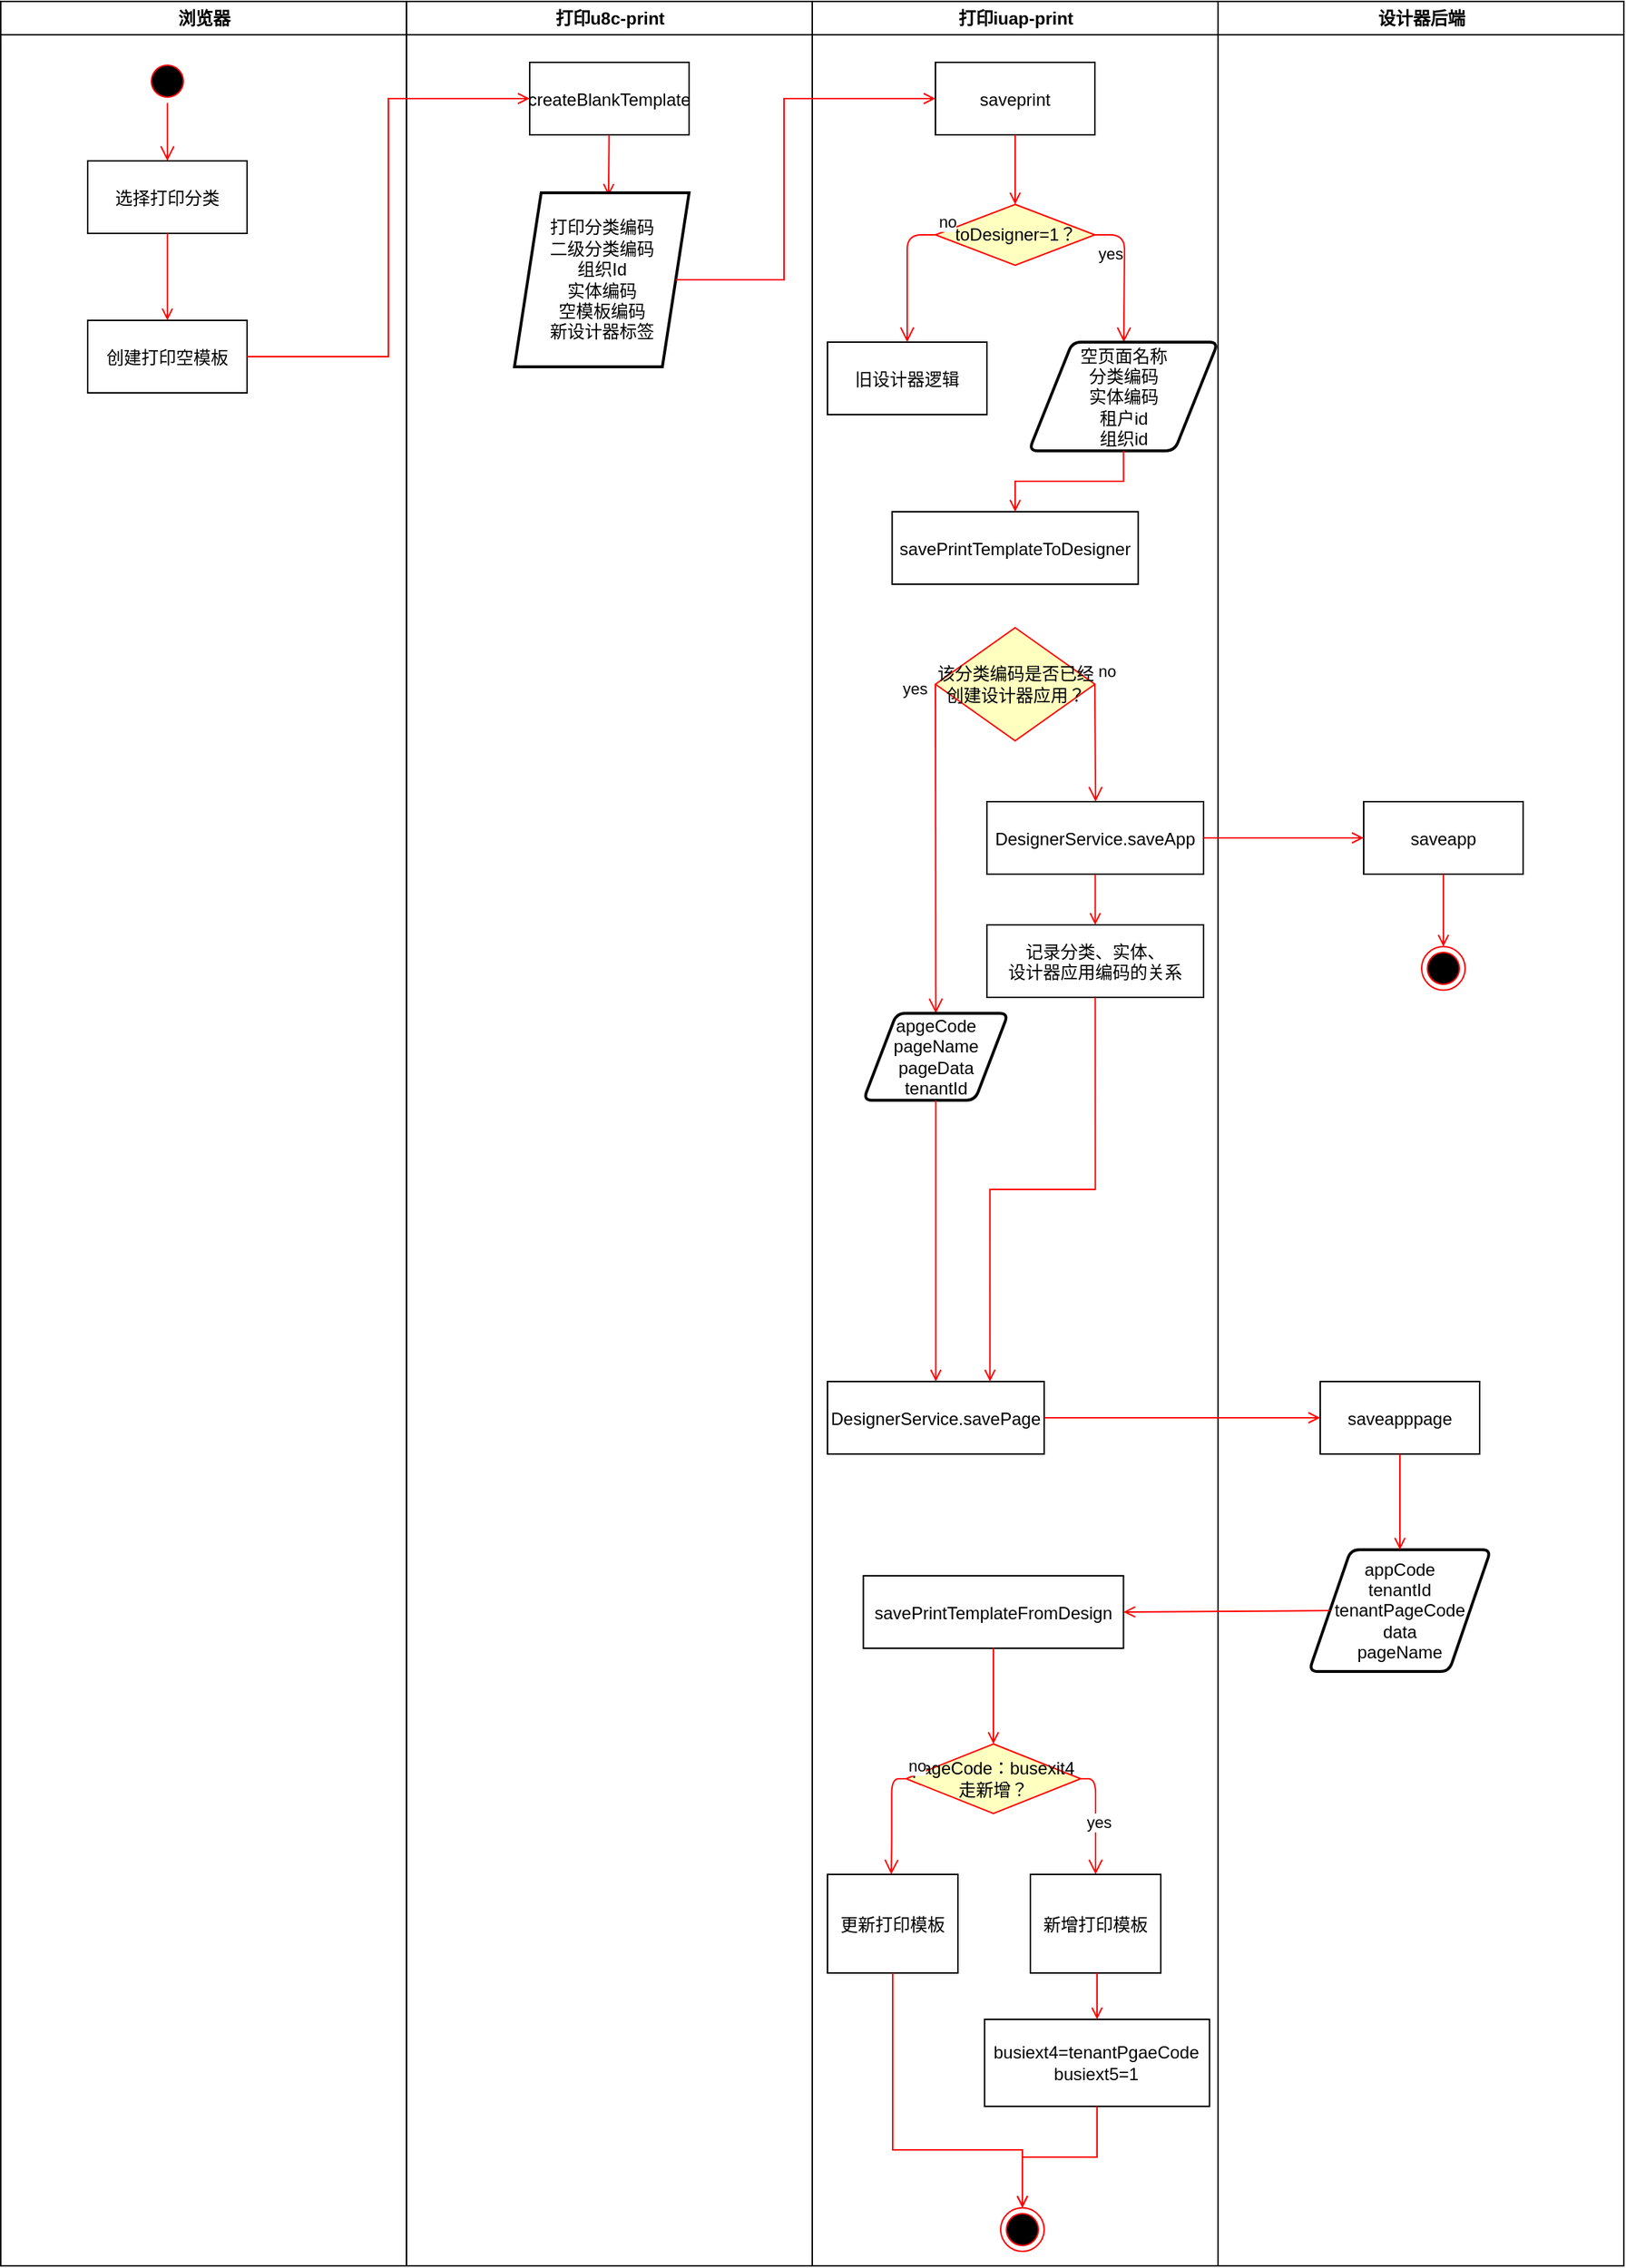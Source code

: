 <mxfile version="13.6.9" type="github">
  <diagram name="Page-1" id="e7e014a7-5840-1c2e-5031-d8a46d1fe8dd">
    <mxGraphModel dx="946" dy="646" grid="1" gridSize="10" guides="1" tooltips="1" connect="1" arrows="1" fold="1" page="1" pageScale="1" pageWidth="1169" pageHeight="826" background="#ffffff" math="0" shadow="0">
      <root>
        <mxCell id="0" />
        <mxCell id="1" parent="0" />
        <mxCell id="2" value="浏览器" style="swimlane;whiteSpace=wrap" parent="1" vertex="1">
          <mxGeometry x="159.5" y="128" width="280" height="1562" as="geometry" />
        </mxCell>
        <mxCell id="5" value="" style="ellipse;shape=startState;fillColor=#000000;strokeColor=#ff0000;" parent="2" vertex="1">
          <mxGeometry x="100" y="40" width="30" height="30" as="geometry" />
        </mxCell>
        <mxCell id="6" value="" style="edgeStyle=elbowEdgeStyle;elbow=horizontal;verticalAlign=bottom;endArrow=open;endSize=8;strokeColor=#FF0000;endFill=1;rounded=0" parent="2" source="5" target="7" edge="1">
          <mxGeometry x="100" y="40" as="geometry">
            <mxPoint x="115" y="110" as="targetPoint" />
          </mxGeometry>
        </mxCell>
        <mxCell id="7" value="选择打印分类" style="" parent="2" vertex="1">
          <mxGeometry x="60" y="110" width="110" height="50" as="geometry" />
        </mxCell>
        <mxCell id="8" value="创建打印空模板" style="" parent="2" vertex="1">
          <mxGeometry x="60" y="220" width="110" height="50" as="geometry" />
        </mxCell>
        <mxCell id="9" value="" style="endArrow=open;strokeColor=#FF0000;endFill=1;rounded=0" parent="2" source="7" target="8" edge="1">
          <mxGeometry relative="1" as="geometry" />
        </mxCell>
        <mxCell id="3" value="打印u8c-print" style="swimlane;whiteSpace=wrap" parent="1" vertex="1">
          <mxGeometry x="439.5" y="128" width="280" height="1562" as="geometry" />
        </mxCell>
        <mxCell id="15" value="createBlankTemplate" style="" parent="3" vertex="1">
          <mxGeometry x="85" y="42" width="110" height="50" as="geometry" />
        </mxCell>
        <mxCell id="17" value="" style="endArrow=open;strokeColor=#FF0000;endFill=1;rounded=0;entryX=0.539;entryY=0.017;entryDx=0;entryDy=0;entryPerimeter=0;" parent="3" source="15" target="o-uOi7TiuWNH93SQb8QF-47" edge="1">
          <mxGeometry relative="1" as="geometry">
            <mxPoint x="75" y="220" as="targetPoint" />
          </mxGeometry>
        </mxCell>
        <mxCell id="o-uOi7TiuWNH93SQb8QF-47" value="打印分类编码&lt;br&gt;二级分类编码&lt;br&gt;组织Id&lt;br&gt;实体编码&lt;br&gt;空模板编码&lt;br&gt;新设计器标签" style="shape=parallelogram;html=1;strokeWidth=2;perimeter=parallelogramPerimeter;whiteSpace=wrap;rounded=1;arcSize=0;size=0.153;" vertex="1" parent="3">
          <mxGeometry x="74.5" y="132" width="120.5" height="120" as="geometry" />
        </mxCell>
        <mxCell id="4" value="打印iuap-print" style="swimlane;whiteSpace=wrap" parent="1" vertex="1">
          <mxGeometry x="719.5" y="128" width="280" height="1562" as="geometry">
            <mxRectangle x="724.5" y="128" width="110" height="23" as="alternateBounds" />
          </mxGeometry>
        </mxCell>
        <mxCell id="o-uOi7TiuWNH93SQb8QF-48" value="saveprint" style="" vertex="1" parent="4">
          <mxGeometry x="85" y="42" width="110" height="50" as="geometry" />
        </mxCell>
        <mxCell id="o-uOi7TiuWNH93SQb8QF-51" value="toDesigner=1？" style="rhombus;whiteSpace=wrap;html=1;fillColor=#ffffc0;strokeColor=#ff0000;" vertex="1" parent="4">
          <mxGeometry x="85" y="140" width="110" height="42" as="geometry" />
        </mxCell>
        <mxCell id="o-uOi7TiuWNH93SQb8QF-53" value="yes" style="html=1;align=left;verticalAlign=top;endArrow=open;endSize=8;strokeColor=#ff0000;exitX=1;exitY=0.5;exitDx=0;exitDy=0;entryX=0.5;entryY=0;entryDx=0;entryDy=0;edgeStyle=orthogonalEdgeStyle;" edge="1" source="o-uOi7TiuWNH93SQb8QF-51" parent="4">
          <mxGeometry x="-1" relative="1" as="geometry">
            <mxPoint x="215" y="235" as="targetPoint" />
          </mxGeometry>
        </mxCell>
        <mxCell id="o-uOi7TiuWNH93SQb8QF-54" value="旧设计器逻辑" style="" vertex="1" parent="4">
          <mxGeometry x="10.5" y="235" width="110" height="50" as="geometry" />
        </mxCell>
        <mxCell id="o-uOi7TiuWNH93SQb8QF-55" value="no" style="html=1;align=left;verticalAlign=bottom;endArrow=open;endSize=8;strokeColor=#ff0000;exitX=0;exitY=0.5;exitDx=0;exitDy=0;entryX=0.5;entryY=0;entryDx=0;entryDy=0;edgeStyle=orthogonalEdgeStyle;" edge="1" parent="4" source="o-uOi7TiuWNH93SQb8QF-51" target="o-uOi7TiuWNH93SQb8QF-54">
          <mxGeometry x="-1" relative="1" as="geometry">
            <mxPoint x="280" y="161" as="targetPoint" />
            <mxPoint x="195" y="160" as="sourcePoint" />
          </mxGeometry>
        </mxCell>
        <mxCell id="o-uOi7TiuWNH93SQb8QF-56" value="" style="endArrow=open;strokeColor=#FF0000;endFill=1;rounded=0;entryX=0.5;entryY=0;entryDx=0;entryDy=0;exitX=0.5;exitY=1;exitDx=0;exitDy=0;" edge="1" parent="4" source="o-uOi7TiuWNH93SQb8QF-48" target="o-uOi7TiuWNH93SQb8QF-51">
          <mxGeometry relative="1" as="geometry">
            <mxPoint x="-130.205" y="102" as="sourcePoint" />
            <mxPoint x="-130.551" y="144.04" as="targetPoint" />
          </mxGeometry>
        </mxCell>
        <mxCell id="o-uOi7TiuWNH93SQb8QF-58" value="空页面名称&lt;br&gt;分类编码&lt;br&gt;实体编码&lt;br&gt;租户id&lt;br&gt;组织id" style="shape=parallelogram;html=1;strokeWidth=2;perimeter=parallelogramPerimeter;whiteSpace=wrap;rounded=1;arcSize=12;size=0.23;" vertex="1" parent="4">
          <mxGeometry x="149.5" y="235" width="130.5" height="75" as="geometry" />
        </mxCell>
        <mxCell id="o-uOi7TiuWNH93SQb8QF-59" value="savePrintTemplateToDesigner" style="" vertex="1" parent="4">
          <mxGeometry x="55.13" y="352" width="169.75" height="50" as="geometry" />
        </mxCell>
        <mxCell id="o-uOi7TiuWNH93SQb8QF-60" value="" style="endArrow=open;strokeColor=#FF0000;endFill=1;rounded=0;entryX=0.5;entryY=0;entryDx=0;entryDy=0;exitX=0.5;exitY=1;exitDx=0;exitDy=0;edgeStyle=orthogonalEdgeStyle;" edge="1" parent="4" source="o-uOi7TiuWNH93SQb8QF-58" target="o-uOi7TiuWNH93SQb8QF-59">
          <mxGeometry relative="1" as="geometry">
            <mxPoint x="-84.217" y="202" as="sourcePoint" />
            <mxPoint x="95" y="77" as="targetPoint" />
          </mxGeometry>
        </mxCell>
        <mxCell id="o-uOi7TiuWNH93SQb8QF-61" value="该分类编码是否已经创建设计器应用？" style="rhombus;whiteSpace=wrap;html=1;fillColor=#ffffc0;strokeColor=#ff0000;" vertex="1" parent="4">
          <mxGeometry x="85" y="432" width="110" height="78" as="geometry" />
        </mxCell>
        <mxCell id="o-uOi7TiuWNH93SQb8QF-62" value="no" style="html=1;align=left;verticalAlign=bottom;endArrow=open;endSize=8;strokeColor=#ff0000;exitX=1;exitY=0.5;exitDx=0;exitDy=0;" edge="1" source="o-uOi7TiuWNH93SQb8QF-61" parent="4">
          <mxGeometry x="-1" relative="1" as="geometry">
            <mxPoint x="195.5" y="552" as="targetPoint" />
          </mxGeometry>
        </mxCell>
        <mxCell id="o-uOi7TiuWNH93SQb8QF-63" value="yes" style="html=1;align=left;verticalAlign=top;endArrow=open;endSize=8;strokeColor=#ff0000;exitX=0;exitY=0.5;exitDx=0;exitDy=0;entryX=0.5;entryY=0;entryDx=0;entryDy=0;" edge="1" source="o-uOi7TiuWNH93SQb8QF-61" parent="4" target="o-uOi7TiuWNH93SQb8QF-73">
          <mxGeometry x="-1" y="-27" relative="1" as="geometry">
            <mxPoint x="140" y="532" as="targetPoint" />
            <mxPoint x="2" y="-10" as="offset" />
          </mxGeometry>
        </mxCell>
        <mxCell id="o-uOi7TiuWNH93SQb8QF-64" value="DesignerService.savePage" style="" vertex="1" parent="4">
          <mxGeometry x="10.5" y="952" width="149.5" height="50" as="geometry" />
        </mxCell>
        <mxCell id="o-uOi7TiuWNH93SQb8QF-65" value="DesignerService.saveApp" style="" vertex="1" parent="4">
          <mxGeometry x="120.5" y="552" width="149.5" height="50" as="geometry" />
        </mxCell>
        <mxCell id="o-uOi7TiuWNH93SQb8QF-66" value="" style="endArrow=open;strokeColor=#FF0000;endFill=1;rounded=0;entryX=0.5;entryY=0;entryDx=0;entryDy=0;exitX=0.5;exitY=1;exitDx=0;exitDy=0;" edge="1" parent="4" source="o-uOi7TiuWNH93SQb8QF-65" target="o-uOi7TiuWNH93SQb8QF-67">
          <mxGeometry relative="1" as="geometry">
            <mxPoint x="225.5" y="622" as="sourcePoint" />
            <mxPoint x="165" y="660" as="targetPoint" />
          </mxGeometry>
        </mxCell>
        <mxCell id="o-uOi7TiuWNH93SQb8QF-67" value="记录分类、实体、&#xa;设计器应用编码的关系" style="" vertex="1" parent="4">
          <mxGeometry x="120.5" y="637" width="149.5" height="50" as="geometry" />
        </mxCell>
        <mxCell id="o-uOi7TiuWNH93SQb8QF-68" value="" style="endArrow=open;strokeColor=#FF0000;endFill=1;rounded=0;entryX=0.75;entryY=0;entryDx=0;entryDy=0;exitX=0.5;exitY=1;exitDx=0;exitDy=0;edgeStyle=orthogonalEdgeStyle;" edge="1" parent="4" source="o-uOi7TiuWNH93SQb8QF-67" target="o-uOi7TiuWNH93SQb8QF-64">
          <mxGeometry relative="1" as="geometry">
            <mxPoint x="205.25" y="612" as="sourcePoint" />
            <mxPoint x="205.25" y="642" as="targetPoint" />
          </mxGeometry>
        </mxCell>
        <mxCell id="o-uOi7TiuWNH93SQb8QF-73" value="apgeCode&lt;br&gt;pageName&lt;br&gt;pageData&lt;br&gt;tenantId" style="shape=parallelogram;html=1;strokeWidth=2;perimeter=parallelogramPerimeter;whiteSpace=wrap;rounded=1;arcSize=12;size=0.23;" vertex="1" parent="4">
          <mxGeometry x="35.25" y="698" width="100" height="60" as="geometry" />
        </mxCell>
        <mxCell id="o-uOi7TiuWNH93SQb8QF-74" value="" style="endArrow=open;strokeColor=#FF0000;endFill=1;rounded=0;entryX=0.5;entryY=0;entryDx=0;entryDy=0;" edge="1" parent="4" source="o-uOi7TiuWNH93SQb8QF-73" target="o-uOi7TiuWNH93SQb8QF-64">
          <mxGeometry relative="1" as="geometry">
            <mxPoint x="205.25" y="697" as="sourcePoint" />
            <mxPoint x="132.625" y="962" as="targetPoint" />
          </mxGeometry>
        </mxCell>
        <mxCell id="o-uOi7TiuWNH93SQb8QF-75" value="savePrintTemplateFromDesign" style="" vertex="1" parent="4">
          <mxGeometry x="35.25" y="1086" width="179.5" height="50" as="geometry" />
        </mxCell>
        <mxCell id="o-uOi7TiuWNH93SQb8QF-79" value="pageCode：busexit4走新增？" style="rhombus;whiteSpace=wrap;html=1;fillColor=#ffffc0;strokeColor=#ff0000;" vertex="1" parent="4">
          <mxGeometry x="64.75" y="1202" width="120.5" height="48" as="geometry" />
        </mxCell>
        <mxCell id="o-uOi7TiuWNH93SQb8QF-80" value="no" style="edgeStyle=orthogonalEdgeStyle;html=1;align=left;verticalAlign=bottom;endArrow=open;endSize=8;strokeColor=#ff0000;exitX=0;exitY=0.5;exitDx=0;exitDy=0;" edge="1" source="o-uOi7TiuWNH93SQb8QF-79" parent="4">
          <mxGeometry x="-1" relative="1" as="geometry">
            <mxPoint x="54.5" y="1292" as="targetPoint" />
          </mxGeometry>
        </mxCell>
        <mxCell id="o-uOi7TiuWNH93SQb8QF-81" value="yes" style="html=1;align=left;verticalAlign=top;endArrow=open;endSize=8;strokeColor=#ff0000;exitX=1;exitY=0.5;exitDx=0;exitDy=0;entryX=0.5;entryY=0;entryDx=0;entryDy=0;edgeStyle=orthogonalEdgeStyle;" edge="1" source="o-uOi7TiuWNH93SQb8QF-79" parent="4" target="o-uOi7TiuWNH93SQb8QF-84">
          <mxGeometry x="-1" y="-27" relative="1" as="geometry">
            <mxPoint x="120.5" y="1302" as="targetPoint" />
            <mxPoint x="2" y="-10" as="offset" />
          </mxGeometry>
        </mxCell>
        <mxCell id="o-uOi7TiuWNH93SQb8QF-82" value="" style="endArrow=open;strokeColor=#FF0000;endFill=1;rounded=0;entryX=0.5;entryY=0;entryDx=0;entryDy=0;exitX=0.5;exitY=1;exitDx=0;exitDy=0;" edge="1" parent="4" source="o-uOi7TiuWNH93SQb8QF-75" target="o-uOi7TiuWNH93SQb8QF-79">
          <mxGeometry relative="1" as="geometry">
            <mxPoint x="367.182" y="1120" as="sourcePoint" />
            <mxPoint x="224.75" y="1121" as="targetPoint" />
          </mxGeometry>
        </mxCell>
        <mxCell id="o-uOi7TiuWNH93SQb8QF-83" value="更新打印模板" style="" vertex="1" parent="4">
          <mxGeometry x="10.5" y="1292" width="90" height="68" as="geometry" />
        </mxCell>
        <mxCell id="o-uOi7TiuWNH93SQb8QF-84" value="新增打印模板" style="" vertex="1" parent="4">
          <mxGeometry x="150.5" y="1292" width="90" height="68" as="geometry" />
        </mxCell>
        <mxCell id="o-uOi7TiuWNH93SQb8QF-85" value="busiext4=tenantPgaeCode&lt;br&gt;busiext5=1" style="whiteSpace=wrap;html=1;" vertex="1" parent="4">
          <mxGeometry x="118.88" y="1392" width="155.25" height="60" as="geometry" />
        </mxCell>
        <mxCell id="o-uOi7TiuWNH93SQb8QF-87" value="" style="endArrow=open;strokeColor=#FF0000;endFill=1;rounded=0;entryX=0.5;entryY=0;entryDx=0;entryDy=0;exitX=0.5;exitY=1;exitDx=0;exitDy=0;" edge="1" parent="4" target="o-uOi7TiuWNH93SQb8QF-85">
          <mxGeometry relative="1" as="geometry">
            <mxPoint x="196.5" y="1360" as="sourcePoint" />
            <mxPoint x="178.625" y="1392" as="targetPoint" />
          </mxGeometry>
        </mxCell>
        <mxCell id="o-uOi7TiuWNH93SQb8QF-96" value="" style="ellipse;html=1;shape=endState;fillColor=#000000;strokeColor=#ff0000;" vertex="1" parent="4">
          <mxGeometry x="130" y="1522" width="30" height="30" as="geometry" />
        </mxCell>
        <mxCell id="o-uOi7TiuWNH93SQb8QF-97" value="" style="endArrow=open;strokeColor=#FF0000;endFill=1;rounded=0;entryX=0.5;entryY=0;entryDx=0;entryDy=0;exitX=0.5;exitY=1;exitDx=0;exitDy=0;edgeStyle=orthogonalEdgeStyle;" edge="1" parent="4" target="o-uOi7TiuWNH93SQb8QF-96" source="o-uOi7TiuWNH93SQb8QF-85">
          <mxGeometry relative="1" as="geometry">
            <mxPoint x="145" y="1472" as="sourcePoint" />
            <mxPoint x="-899.5" y="1329" as="targetPoint" />
          </mxGeometry>
        </mxCell>
        <mxCell id="o-uOi7TiuWNH93SQb8QF-98" value="" style="endArrow=open;strokeColor=#FF0000;endFill=1;rounded=0;entryX=0.5;entryY=0;entryDx=0;entryDy=0;exitX=0.5;exitY=1;exitDx=0;exitDy=0;edgeStyle=orthogonalEdgeStyle;" edge="1" parent="4">
          <mxGeometry relative="1" as="geometry">
            <mxPoint x="55.5" y="1360" as="sourcePoint" />
            <mxPoint x="145" y="1522" as="targetPoint" />
            <Array as="points">
              <mxPoint x="56" y="1482" />
              <mxPoint x="145" y="1482" />
            </Array>
          </mxGeometry>
        </mxCell>
        <mxCell id="20" value="" style="endArrow=open;strokeColor=#FF0000;endFill=1;rounded=0;entryX=0;entryY=0.5;entryDx=0;entryDy=0;exitX=1;exitY=0.5;exitDx=0;exitDy=0;edgeStyle=orthogonalEdgeStyle;" parent="1" source="8" target="15" edge="1">
          <mxGeometry relative="1" as="geometry">
            <mxPoint x="329.5" y="478" as="sourcePoint" />
          </mxGeometry>
        </mxCell>
        <mxCell id="o-uOi7TiuWNH93SQb8QF-41" value="设计器后端" style="swimlane;whiteSpace=wrap" vertex="1" parent="1">
          <mxGeometry x="999.5" y="128" width="280" height="1562" as="geometry">
            <mxRectangle x="724.5" y="128" width="110" height="23" as="alternateBounds" />
          </mxGeometry>
        </mxCell>
        <mxCell id="o-uOi7TiuWNH93SQb8QF-69" value="saveapppage" style="" vertex="1" parent="o-uOi7TiuWNH93SQb8QF-41">
          <mxGeometry x="70.5" y="952" width="110" height="50" as="geometry" />
        </mxCell>
        <mxCell id="o-uOi7TiuWNH93SQb8QF-76" value="appCode&lt;br&gt;tenantId&lt;br&gt;tenantPageCode&lt;br&gt;data&lt;br&gt;pageName" style="shape=parallelogram;html=1;strokeWidth=2;perimeter=parallelogramPerimeter;whiteSpace=wrap;rounded=1;arcSize=12;size=0.23;" vertex="1" parent="o-uOi7TiuWNH93SQb8QF-41">
          <mxGeometry x="62.75" y="1068" width="125.5" height="84" as="geometry" />
        </mxCell>
        <mxCell id="o-uOi7TiuWNH93SQb8QF-77" value="" style="endArrow=open;strokeColor=#FF0000;endFill=1;rounded=0;entryX=0.5;entryY=0;entryDx=0;entryDy=0;exitX=0.5;exitY=1;exitDx=0;exitDy=0;" edge="1" parent="o-uOi7TiuWNH93SQb8QF-41" source="o-uOi7TiuWNH93SQb8QF-69" target="o-uOi7TiuWNH93SQb8QF-76">
          <mxGeometry relative="1" as="geometry">
            <mxPoint x="-110" y="987" as="sourcePoint" />
            <mxPoint x="80.5" y="987" as="targetPoint" />
          </mxGeometry>
        </mxCell>
        <mxCell id="o-uOi7TiuWNH93SQb8QF-88" value="saveapp" style="" vertex="1" parent="o-uOi7TiuWNH93SQb8QF-41">
          <mxGeometry x="100.5" y="552" width="110" height="50" as="geometry" />
        </mxCell>
        <mxCell id="o-uOi7TiuWNH93SQb8QF-94" value="" style="ellipse;html=1;shape=endState;fillColor=#000000;strokeColor=#ff0000;" vertex="1" parent="o-uOi7TiuWNH93SQb8QF-41">
          <mxGeometry x="140.5" y="652" width="30" height="30" as="geometry" />
        </mxCell>
        <mxCell id="o-uOi7TiuWNH93SQb8QF-95" value="" style="endArrow=open;strokeColor=#FF0000;endFill=1;rounded=0;entryX=0.5;entryY=0;entryDx=0;entryDy=0;exitX=0.5;exitY=1;exitDx=0;exitDy=0;" edge="1" parent="o-uOi7TiuWNH93SQb8QF-41" source="o-uOi7TiuWNH93SQb8QF-88" target="o-uOi7TiuWNH93SQb8QF-94">
          <mxGeometry relative="1" as="geometry">
            <mxPoint y="587" as="sourcePoint" />
            <mxPoint x="110.5" y="587" as="targetPoint" />
          </mxGeometry>
        </mxCell>
        <mxCell id="o-uOi7TiuWNH93SQb8QF-50" value="" style="endArrow=open;strokeColor=#FF0000;endFill=1;rounded=0;entryX=0;entryY=0.5;entryDx=0;entryDy=0;exitX=1;exitY=0.5;exitDx=0;exitDy=0;edgeStyle=orthogonalEdgeStyle;" edge="1" parent="1" source="o-uOi7TiuWNH93SQb8QF-47" target="o-uOi7TiuWNH93SQb8QF-48">
          <mxGeometry relative="1" as="geometry">
            <mxPoint x="339.5" y="383" as="sourcePoint" />
            <mxPoint x="534.5" y="205" as="targetPoint" />
            <Array as="points">
              <mxPoint x="700" y="320" />
              <mxPoint x="700" y="195" />
            </Array>
          </mxGeometry>
        </mxCell>
        <mxCell id="o-uOi7TiuWNH93SQb8QF-70" value="" style="endArrow=open;strokeColor=#FF0000;endFill=1;rounded=0;entryX=0;entryY=0.5;entryDx=0;entryDy=0;exitX=1;exitY=0.5;exitDx=0;exitDy=0;edgeStyle=orthogonalEdgeStyle;" edge="1" parent="1" source="o-uOi7TiuWNH93SQb8QF-64" target="o-uOi7TiuWNH93SQb8QF-69">
          <mxGeometry relative="1" as="geometry">
            <mxPoint x="924.75" y="740" as="sourcePoint" />
            <mxPoint x="924.75" y="775" as="targetPoint" />
          </mxGeometry>
        </mxCell>
        <mxCell id="o-uOi7TiuWNH93SQb8QF-78" value="" style="endArrow=open;strokeColor=#FF0000;endFill=1;rounded=0;entryX=1;entryY=0.5;entryDx=0;entryDy=0;exitX=0;exitY=0.5;exitDx=0;exitDy=0;" edge="1" parent="1" source="o-uOi7TiuWNH93SQb8QF-76" target="o-uOi7TiuWNH93SQb8QF-75">
          <mxGeometry relative="1" as="geometry">
            <mxPoint x="899.5" y="1125" as="sourcePoint" />
            <mxPoint x="1090" y="1125" as="targetPoint" />
          </mxGeometry>
        </mxCell>
        <mxCell id="o-uOi7TiuWNH93SQb8QF-92" value="" style="endArrow=open;strokeColor=#FF0000;endFill=1;rounded=0;entryX=0;entryY=0.5;entryDx=0;entryDy=0;exitX=1;exitY=0.5;exitDx=0;exitDy=0;" edge="1" parent="1" source="o-uOi7TiuWNH93SQb8QF-65" target="o-uOi7TiuWNH93SQb8QF-88">
          <mxGeometry relative="1" as="geometry">
            <mxPoint x="924.75" y="740" as="sourcePoint" />
            <mxPoint x="924.75" y="775" as="targetPoint" />
          </mxGeometry>
        </mxCell>
      </root>
    </mxGraphModel>
  </diagram>
</mxfile>
